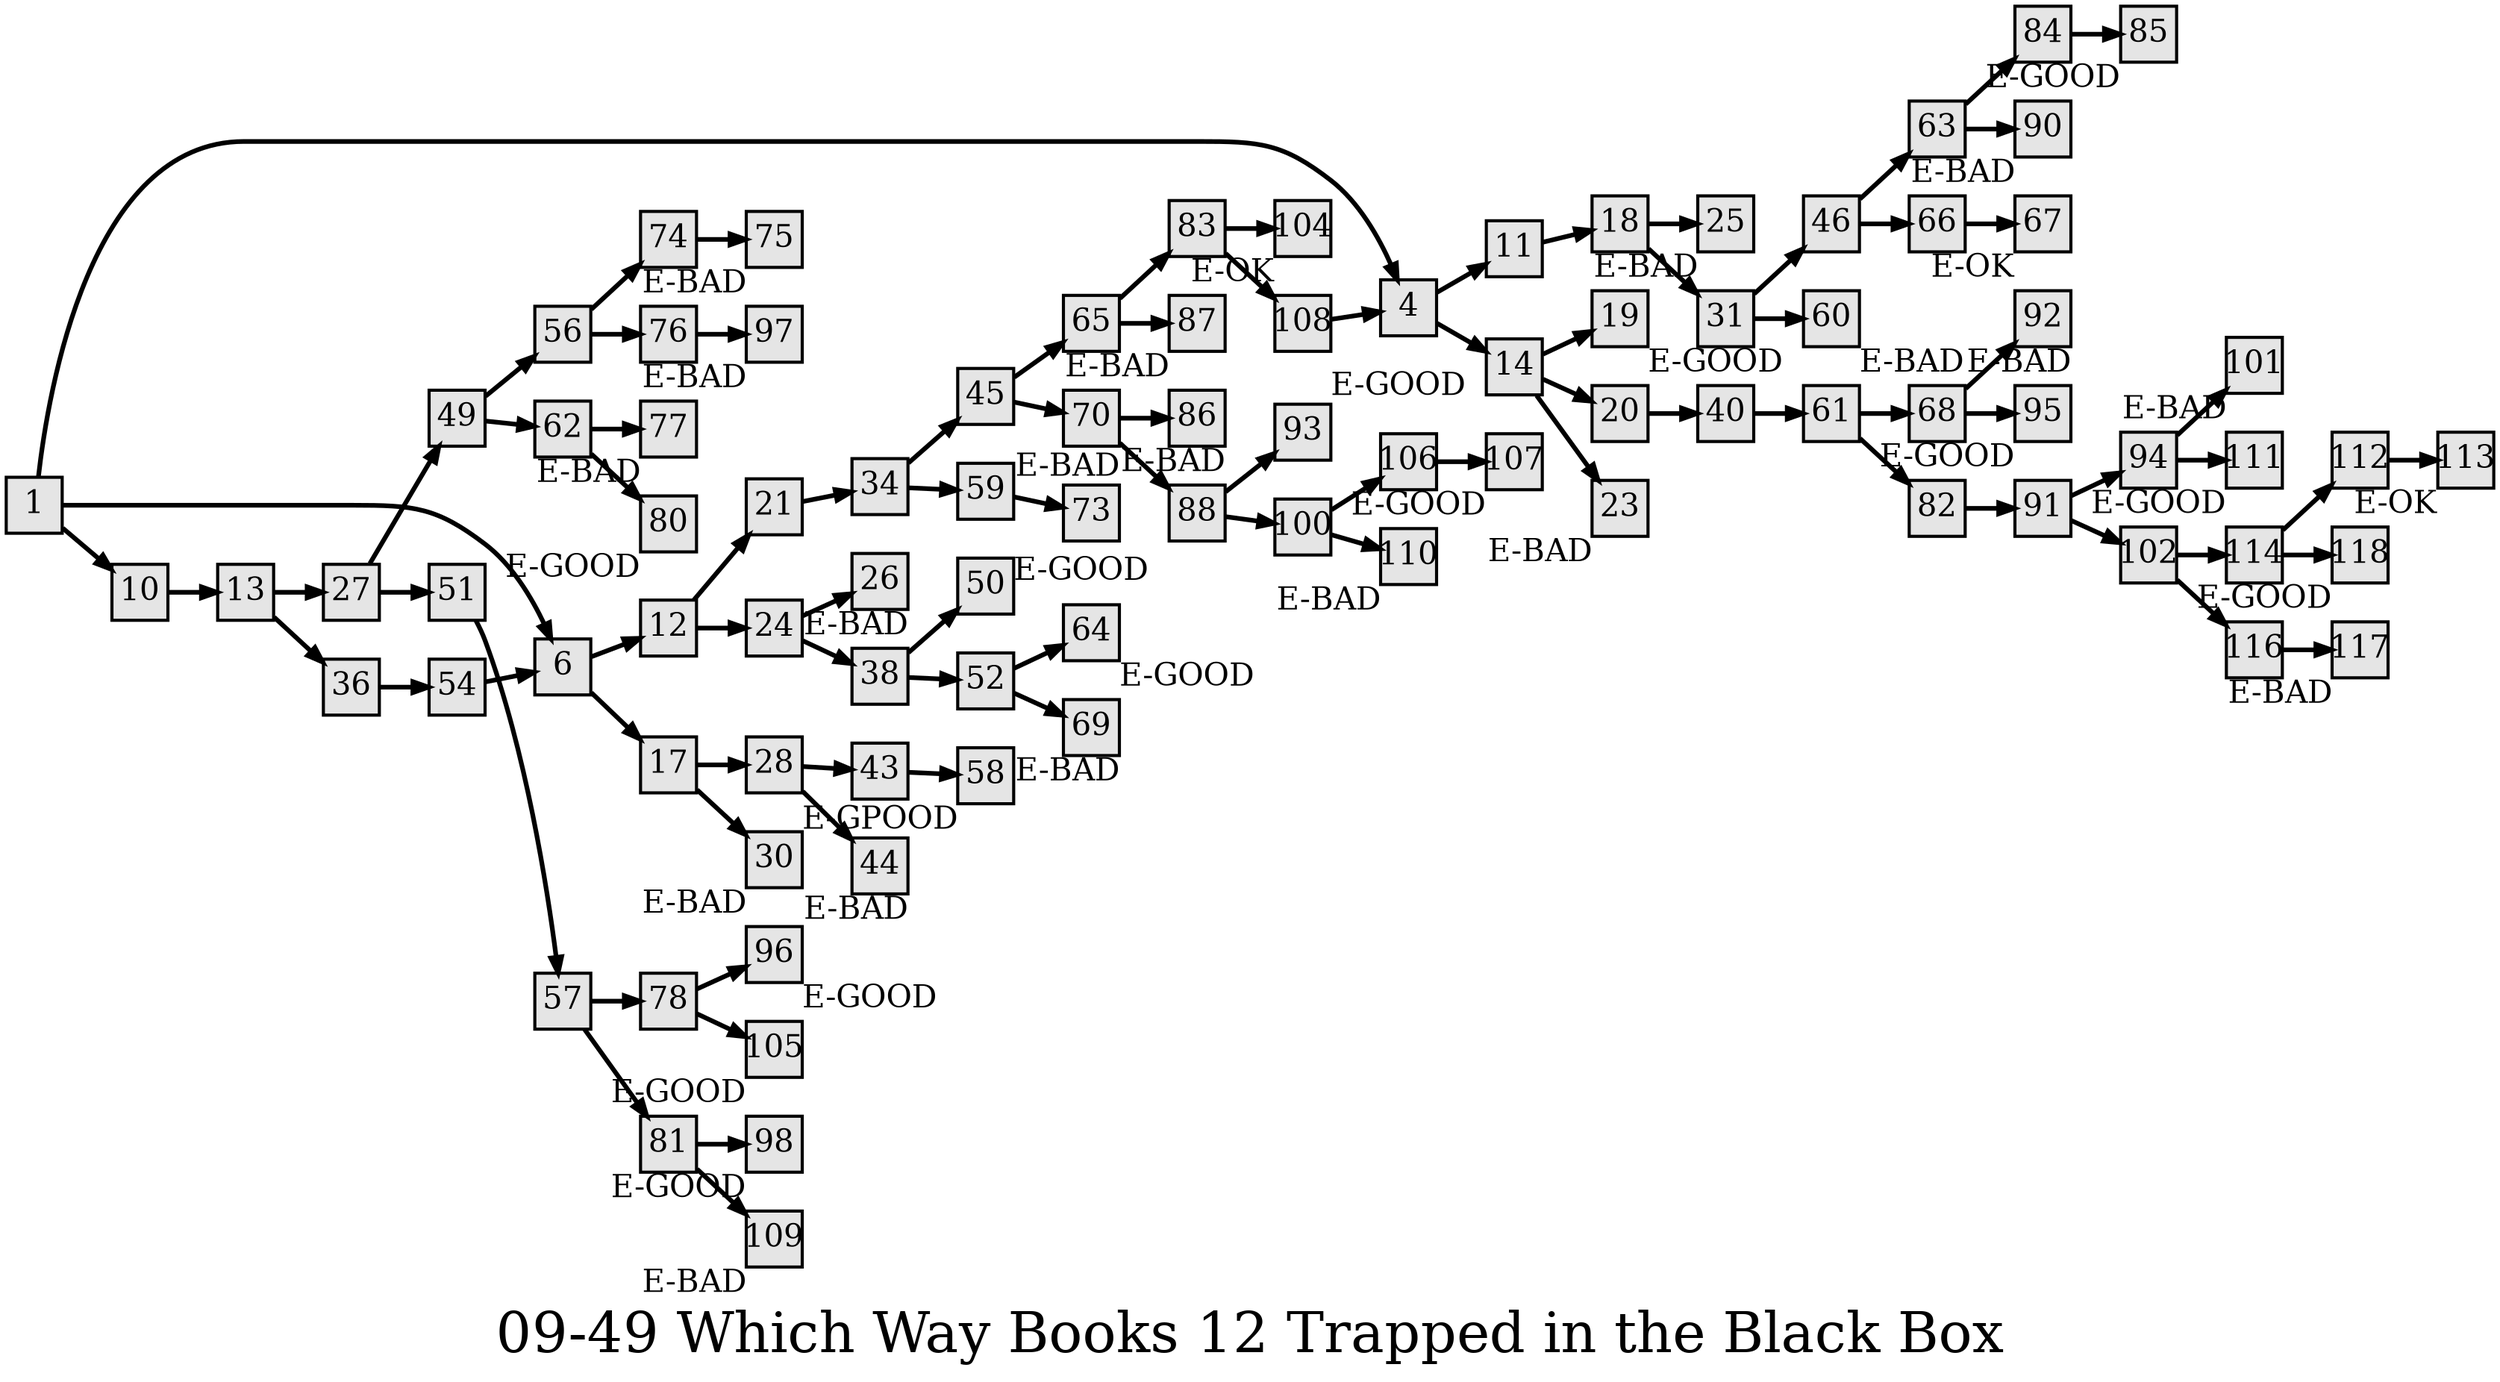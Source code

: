 digraph g{
  graph [ label="09-49 Which Way Books 12 Trapped in the Black Box" rankdir=LR, ordering=out, fontsize=36, nodesep="0.35", ranksep="0.45"];
  node  [shape=rect, penwidth=2, fontsize=20, style=filled, fillcolor=grey90, margin="0,0", labelfloat=true, regular=true, fixedsize=true];
  edge  [labelfloat=true, penwidth=3, fontsize=12];
  // ---;
  // group  : Katz;
  // id     :;
  // gbid   :;
  // series :;
  // title  :;
  // author :;
  // credit:;
  // - name : Juliet Way-Henthorne;
  // role : encoder;
  // date : 2017-09-01;
  // - name : Jeremy Douglass;
  // role : editor;
  // date : 2017-10-19;
  // render:;
  // - name   : small;
  // styles : gvStyles-small.txt;
  // engine : dot;
  // comment: >;
  
  // ---;
  
  // From | To | Label;
  
  1 -> 4;
  1 -> 6;
  1 -> 10;
  4 -> 11;
  4 -> 14;
  6 -> 12;
  6 -> 17;
  10 -> 13;
  11 -> 18;
  12 -> 21;
  12 -> 24;
  13 -> 27;
  13 -> 36;
  14 -> 19;
  14 -> 20;
  14 -> 23;
  17 -> 28;
  17 -> 30;
  18 -> 25;
  18 -> 31;
  19	[ xlabel="E-GOOD" ];
  20 -> 40;
  21 -> 34;
  23	[ xlabel="E-BAD" ];
  24 -> 26;
  24 -> 38;
  25	[ xlabel="E-BAD" ];
  26	[ xlabel="E-BAD" ];
  27 -> 49;
  27 -> 51;
  28 -> 43;
  28 -> 44;
  30	[ xlabel="E-BAD" ];
  31 -> 46;
  31 -> 60;
  34 -> 45;
  34 -> 59;
  36 -> 54;
  38 -> 50;
  38 -> 52;
  40 -> 61;
  43 -> 58;
  44	[ xlabel="E-BAD" ];
  45 -> 65;
  45 -> 70;
  46 -> 63;
  46 -> 66;
  49 -> 56;
  49 -> 62;
  50	[ xlabel="E-GOOD" ];
  51 -> 57;
  52 -> 64;
  52 -> 69;
  54 -> 6;
  56 -> 74;
  56 -> 76;
  57 -> 78;
  57 -> 81;
  58	[ xlabel="E-GPOOD" ];
  59 -> 73;
  60	[ xlabel="E-BAD" ];
  61 -> 68;
  61 -> 82;
  62 -> 77;
  62 -> 80;
  63 -> 84;
  63 -> 90;
  64	[ xlabel="E-GOOD" ];
  65 -> 83;
  65 -> 87;
  66 -> 67;
  67	[ xlabel="E-OK" ];
  68 -> 92;
  68 -> 95;
  69	[ xlabel="E-BAD" ];
  70 -> 86;
  70 -> 88;
  73	[ xlabel="E-BAD" ];
  74 -> 75;
  75	[ xlabel="E-BAD" ];
  76 -> 97;
  77	[ xlabel="E-BAD" ];
  78 -> 96;
  78 -> 105;
  80	[ xlabel="E-GOOD" ];
  81 -> 98;
  81 -> 109;
  82 -> 91;
  83 -> 104;
  83 -> 108;
  84 -> 85;
  85	[ xlabel="E-GOOD" ];
  86	[ xlabel="E-BAD" ];
  87	[ xlabel="E-BAD" ];
  88 -> 93;
  88 -> 100;
  90	[ xlabel="E-BAD" ];
  91 -> 94;
  91 -> 102;
  92	[ xlabel="E-BAD" ];
  93	[ xlabel="E-GOOD" ];
  94 -> 101;
  94 -> 111;
  95	[ xlabel="E-GOOD" ];
  96	[ xlabel="E-GOOD" ];
  97	[ xlabel="E-BAD" ];
  98	[ xlabel="E-GOOD" ];
  100 -> 106;
  100 -> 110;
  101	[ xlabel="E-BAD" ];
  102 -> 114;
  102 -> 116;
  104	[ xlabel="E-OK" ];
  105	[ xlabel="E-GOOD" ];
  106 -> 107;
  107	[ xlabel="E-GOOD" ];
  108 -> 4;
  109	[ xlabel="E-BAD" ];
  110	[ xlabel="E-BAD" ];
  111	[ xlabel="E-GOOD" ];
  112 -> 113;
  113	[ xlabel="E-OK" ];
  114 -> 112;
  114 -> 118;
  116 -> 117;
  117	[ xlabel="E-BAD" ];
  118	[ xlabel="E-GOOD" ];
}

